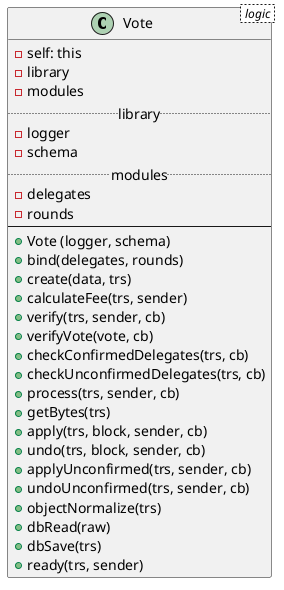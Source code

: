 @startuml
class Vote < logic > {
  - self: this
  - library
  - modules
  .. library ..
  - logger
  - schema
  .. modules ..
  - delegates
  - rounds
  --
  + Vote (logger, schema)
  + bind(delegates, rounds)
  + create(data, trs)
  + calculateFee(trs, sender)
  + verify(trs, sender, cb)
  + verifyVote(vote, cb)
  + checkConfirmedDelegates(trs, cb)
  + checkUnconfirmedDelegates(trs, cb)
  + process(trs, sender, cb)
  + getBytes(trs)
  + apply(trs, block, sender, cb)
  + undo(trs, block, sender, cb)
  + applyUnconfirmed(trs, sender, cb)
  + undoUnconfirmed(trs, sender, cb)
  + objectNormalize(trs)
  + dbRead(raw)
  + dbSave(trs)
  + ready(trs, sender)
}
@endtuml
